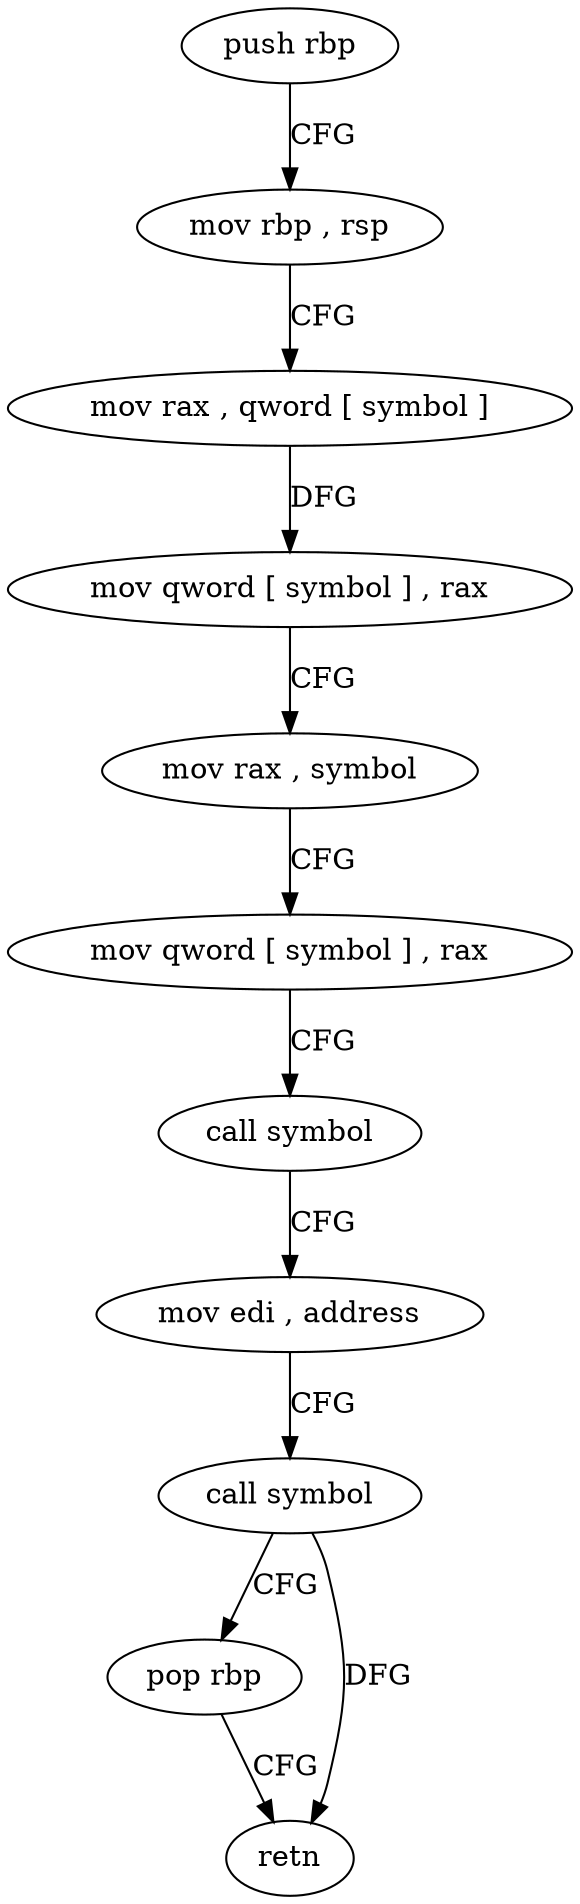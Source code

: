 digraph "func" {
"4205744" [label = "push rbp" ]
"4205745" [label = "mov rbp , rsp" ]
"4205748" [label = "mov rax , qword [ symbol ]" ]
"4205756" [label = "mov qword [ symbol ] , rax" ]
"4205764" [label = "mov rax , symbol" ]
"4205774" [label = "mov qword [ symbol ] , rax" ]
"4205782" [label = "call symbol" ]
"4205787" [label = "mov edi , address" ]
"4205792" [label = "call symbol" ]
"4205797" [label = "pop rbp" ]
"4205798" [label = "retn" ]
"4205744" -> "4205745" [ label = "CFG" ]
"4205745" -> "4205748" [ label = "CFG" ]
"4205748" -> "4205756" [ label = "DFG" ]
"4205756" -> "4205764" [ label = "CFG" ]
"4205764" -> "4205774" [ label = "CFG" ]
"4205774" -> "4205782" [ label = "CFG" ]
"4205782" -> "4205787" [ label = "CFG" ]
"4205787" -> "4205792" [ label = "CFG" ]
"4205792" -> "4205797" [ label = "CFG" ]
"4205792" -> "4205798" [ label = "DFG" ]
"4205797" -> "4205798" [ label = "CFG" ]
}
